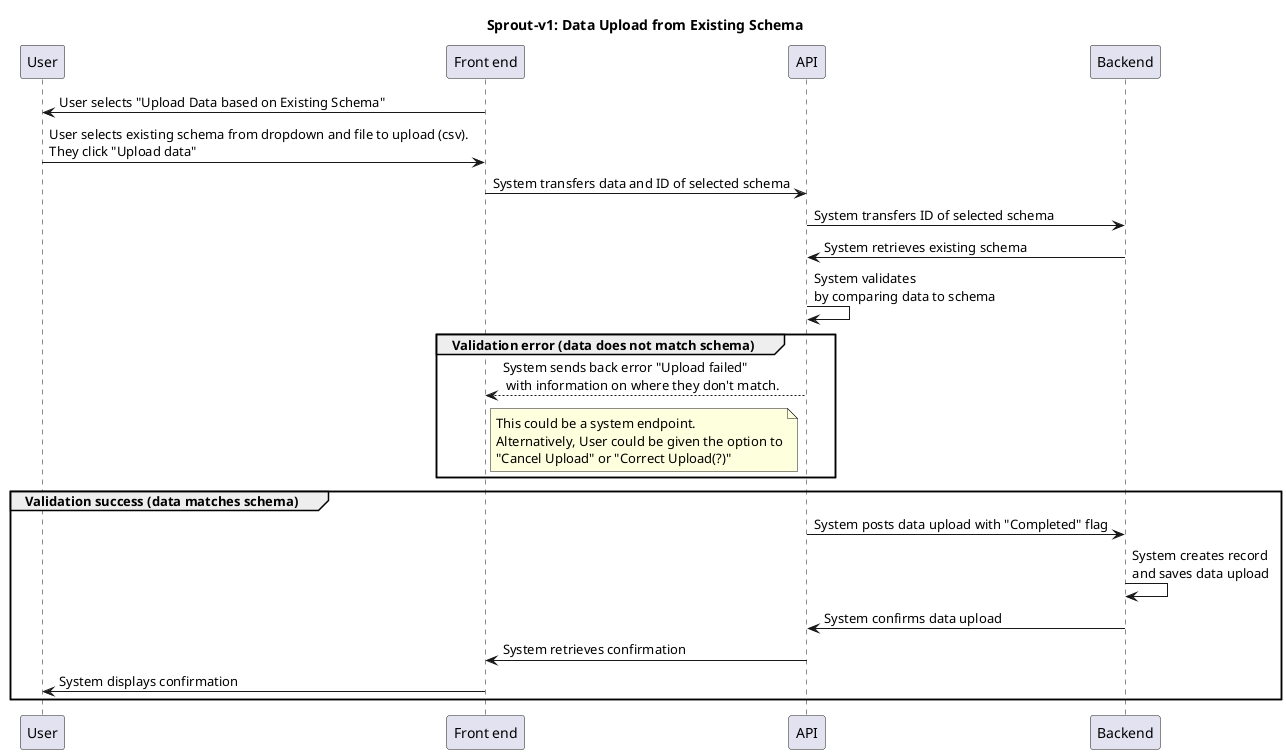 @startuml sprout-v1-data-upload-sequence

title Sprout-v1: Data Upload from Existing Schema

participant "User" as u
participant "Front end" as f
participant "API" as api
participant "Backend" as b

f -> u: User selects "Upload Data based on Existing Schema"
u -> f: User selects existing schema from dropdown and file to upload (csv).\nThey click "Upload data"
f -> api: System transfers data and ID of selected schema
api -> b: System transfers ID of selected schema 
b -> api: System retrieves existing schema
api -> api: System validates\nby comparing data to schema

group Validation error (data does not match schema)
    api --> f: System sends back error "Upload failed"\n with information on where they don't match.
    note right of f
        This could be a system endpoint.
        Alternatively, User could be given the option to
        "Cancel Upload" or "Correct Upload(?)"
    end note
end
group Validation success (data matches schema)
    api -> b: System posts data upload with "Completed" flag
    b -> b : System creates record\nand saves data upload
    b -> api: System confirms data upload
    api -> f: System retrieves confirmation
    f -> u: System displays confirmation
end

@enduml
